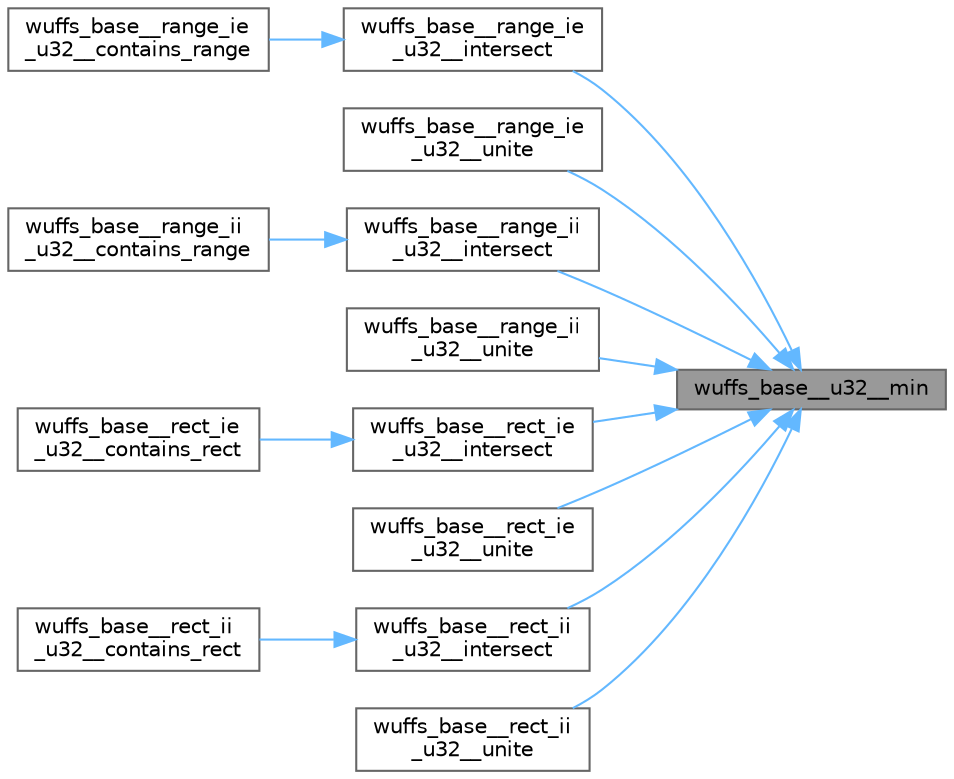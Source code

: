 digraph "wuffs_base__u32__min"
{
 // LATEX_PDF_SIZE
  bgcolor="transparent";
  edge [fontname=Helvetica,fontsize=10,labelfontname=Helvetica,labelfontsize=10];
  node [fontname=Helvetica,fontsize=10,shape=box,height=0.2,width=0.4];
  rankdir="RL";
  Node1 [id="Node000001",label="wuffs_base__u32__min",height=0.2,width=0.4,color="gray40", fillcolor="grey60", style="filled", fontcolor="black",tooltip=" "];
  Node1 -> Node2 [id="edge1_Node000001_Node000002",dir="back",color="steelblue1",style="solid",tooltip=" "];
  Node2 [id="Node000002",label="wuffs_base__range_ie\l_u32__intersect",height=0.2,width=0.4,color="grey40", fillcolor="white", style="filled",URL="$wuffs-v0_83_8c.html#ac9f3c05bf2ce39dae5efb5f5759360a7",tooltip=" "];
  Node2 -> Node3 [id="edge2_Node000002_Node000003",dir="back",color="steelblue1",style="solid",tooltip=" "];
  Node3 [id="Node000003",label="wuffs_base__range_ie\l_u32__contains_range",height=0.2,width=0.4,color="grey40", fillcolor="white", style="filled",URL="$wuffs-v0_83_8c.html#ae450f5a39b0d34823b797a629cb6b945",tooltip=" "];
  Node1 -> Node4 [id="edge3_Node000001_Node000004",dir="back",color="steelblue1",style="solid",tooltip=" "];
  Node4 [id="Node000004",label="wuffs_base__range_ie\l_u32__unite",height=0.2,width=0.4,color="grey40", fillcolor="white", style="filled",URL="$wuffs-v0_83_8c.html#a4ff52fca743e829d39a02be4a962fe7b",tooltip=" "];
  Node1 -> Node5 [id="edge4_Node000001_Node000005",dir="back",color="steelblue1",style="solid",tooltip=" "];
  Node5 [id="Node000005",label="wuffs_base__range_ii\l_u32__intersect",height=0.2,width=0.4,color="grey40", fillcolor="white", style="filled",URL="$wuffs-v0_83_8c.html#a91f892d998c44015d4c7c0ed314c4eb2",tooltip=" "];
  Node5 -> Node6 [id="edge5_Node000005_Node000006",dir="back",color="steelblue1",style="solid",tooltip=" "];
  Node6 [id="Node000006",label="wuffs_base__range_ii\l_u32__contains_range",height=0.2,width=0.4,color="grey40", fillcolor="white", style="filled",URL="$wuffs-v0_83_8c.html#a163f9fbb4bdb219dff2614cb4806f809",tooltip=" "];
  Node1 -> Node7 [id="edge6_Node000001_Node000007",dir="back",color="steelblue1",style="solid",tooltip=" "];
  Node7 [id="Node000007",label="wuffs_base__range_ii\l_u32__unite",height=0.2,width=0.4,color="grey40", fillcolor="white", style="filled",URL="$wuffs-v0_83_8c.html#aa571c0b706079e3f4c57f99cb5d48f3d",tooltip=" "];
  Node1 -> Node8 [id="edge7_Node000001_Node000008",dir="back",color="steelblue1",style="solid",tooltip=" "];
  Node8 [id="Node000008",label="wuffs_base__rect_ie\l_u32__intersect",height=0.2,width=0.4,color="grey40", fillcolor="white", style="filled",URL="$wuffs-v0_83_8c.html#a6afff8255495d249bd5854138aaebb5a",tooltip=" "];
  Node8 -> Node9 [id="edge8_Node000008_Node000009",dir="back",color="steelblue1",style="solid",tooltip=" "];
  Node9 [id="Node000009",label="wuffs_base__rect_ie\l_u32__contains_rect",height=0.2,width=0.4,color="grey40", fillcolor="white", style="filled",URL="$wuffs-v0_83_8c.html#a4667421e3ae95be7090ed772f47d361b",tooltip=" "];
  Node1 -> Node10 [id="edge9_Node000001_Node000010",dir="back",color="steelblue1",style="solid",tooltip=" "];
  Node10 [id="Node000010",label="wuffs_base__rect_ie\l_u32__unite",height=0.2,width=0.4,color="grey40", fillcolor="white", style="filled",URL="$wuffs-v0_83_8c.html#ae0b4e1332fe6a57c4bba6cb4bcc487b6",tooltip=" "];
  Node1 -> Node11 [id="edge10_Node000001_Node000011",dir="back",color="steelblue1",style="solid",tooltip=" "];
  Node11 [id="Node000011",label="wuffs_base__rect_ii\l_u32__intersect",height=0.2,width=0.4,color="grey40", fillcolor="white", style="filled",URL="$wuffs-v0_83_8c.html#a1d78841548810f47255d02336ae64faa",tooltip=" "];
  Node11 -> Node12 [id="edge11_Node000011_Node000012",dir="back",color="steelblue1",style="solid",tooltip=" "];
  Node12 [id="Node000012",label="wuffs_base__rect_ii\l_u32__contains_rect",height=0.2,width=0.4,color="grey40", fillcolor="white", style="filled",URL="$wuffs-v0_83_8c.html#aa11e04265ca3239b72da50cec93f9631",tooltip=" "];
  Node1 -> Node13 [id="edge12_Node000001_Node000013",dir="back",color="steelblue1",style="solid",tooltip=" "];
  Node13 [id="Node000013",label="wuffs_base__rect_ii\l_u32__unite",height=0.2,width=0.4,color="grey40", fillcolor="white", style="filled",URL="$wuffs-v0_83_8c.html#af5c891f0648f07f707c52a8f33a2f063",tooltip=" "];
}
